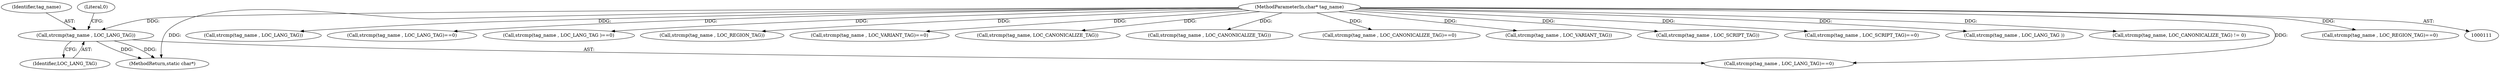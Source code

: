digraph "0_php-src_97eff7eb57fc2320c267a949cffd622c38712484?w=1_22@API" {
"1000183" [label="(Call,strcmp(tag_name , LOC_LANG_TAG))"];
"1000113" [label="(MethodParameterIn,char* tag_name)"];
"1000185" [label="(Identifier,LOC_LANG_TAG)"];
"1000164" [label="(Call,strcmp(tag_name , LOC_LANG_TAG))"];
"1000184" [label="(Identifier,tag_name)"];
"1000163" [label="(Call,strcmp(tag_name , LOC_LANG_TAG)==0)"];
"1000261" [label="(Call,strcmp(tag_name , LOC_LANG_TAG )==0)"];
"1000389" [label="(MethodReturn,static char*)"];
"1000183" [label="(Call,strcmp(tag_name , LOC_LANG_TAG))"];
"1000186" [label="(Literal,0)"];
"1000277" [label="(Call,strcmp(tag_name , LOC_REGION_TAG))"];
"1000291" [label="(Call,strcmp(tag_name , LOC_VARIANT_TAG)==0)"];
"1000147" [label="(Call,strcmp(tag_name, LOC_CANONICALIZE_TAG))"];
"1000307" [label="(Call,strcmp(tag_name , LOC_CANONICALIZE_TAG))"];
"1000306" [label="(Call,strcmp(tag_name , LOC_CANONICALIZE_TAG)==0)"];
"1000292" [label="(Call,strcmp(tag_name , LOC_VARIANT_TAG))"];
"1000247" [label="(Call,strcmp(tag_name , LOC_SCRIPT_TAG))"];
"1000246" [label="(Call,strcmp(tag_name , LOC_SCRIPT_TAG)==0)"];
"1000262" [label="(Call,strcmp(tag_name , LOC_LANG_TAG ))"];
"1000146" [label="(Call,strcmp(tag_name, LOC_CANONICALIZE_TAG) != 0)"];
"1000113" [label="(MethodParameterIn,char* tag_name)"];
"1000182" [label="(Call,strcmp(tag_name , LOC_LANG_TAG)==0)"];
"1000276" [label="(Call,strcmp(tag_name , LOC_REGION_TAG)==0)"];
"1000183" -> "1000182"  [label="AST: "];
"1000183" -> "1000185"  [label="CFG: "];
"1000184" -> "1000183"  [label="AST: "];
"1000185" -> "1000183"  [label="AST: "];
"1000186" -> "1000183"  [label="CFG: "];
"1000183" -> "1000389"  [label="DDG: "];
"1000183" -> "1000389"  [label="DDG: "];
"1000113" -> "1000183"  [label="DDG: "];
"1000113" -> "1000111"  [label="AST: "];
"1000113" -> "1000389"  [label="DDG: "];
"1000113" -> "1000146"  [label="DDG: "];
"1000113" -> "1000147"  [label="DDG: "];
"1000113" -> "1000163"  [label="DDG: "];
"1000113" -> "1000164"  [label="DDG: "];
"1000113" -> "1000182"  [label="DDG: "];
"1000113" -> "1000246"  [label="DDG: "];
"1000113" -> "1000247"  [label="DDG: "];
"1000113" -> "1000261"  [label="DDG: "];
"1000113" -> "1000262"  [label="DDG: "];
"1000113" -> "1000276"  [label="DDG: "];
"1000113" -> "1000277"  [label="DDG: "];
"1000113" -> "1000291"  [label="DDG: "];
"1000113" -> "1000292"  [label="DDG: "];
"1000113" -> "1000306"  [label="DDG: "];
"1000113" -> "1000307"  [label="DDG: "];
}
